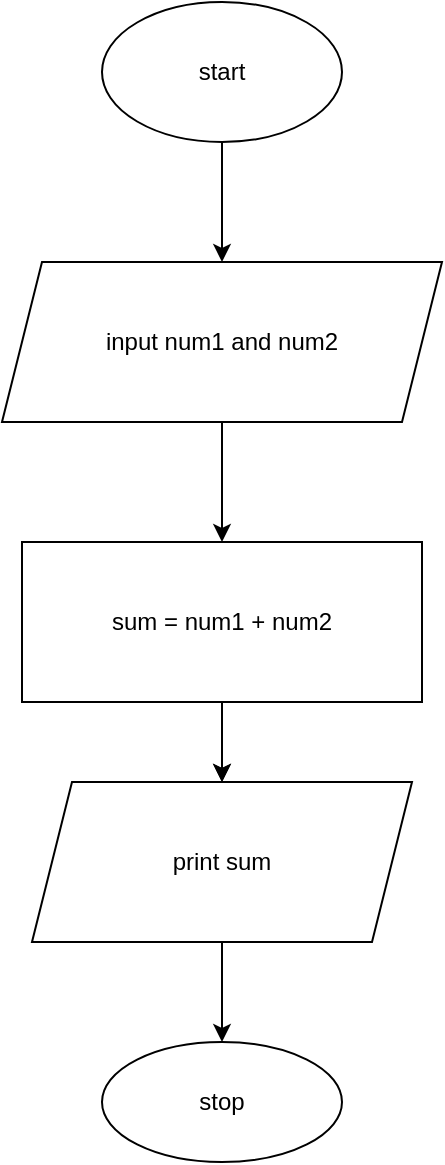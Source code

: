 <mxfile version="16.1.2" type="device"><diagram id="-sMV_2UdMSCLa5oFtcad" name="Page-1"><mxGraphModel dx="-7140" dy="641" grid="1" gridSize="10" guides="1" tooltips="1" connect="1" arrows="1" fold="1" page="1" pageScale="1" pageWidth="850" pageHeight="1100" math="0" shadow="0"><root><mxCell id="0"/><mxCell id="1" parent="0"/><mxCell id="AV8gEdga2kYjAmO13WZq-1" style="edgeStyle=orthogonalEdgeStyle;rounded=0;orthogonalLoop=1;jettySize=auto;html=1;entryX=0.5;entryY=0;entryDx=0;entryDy=0;" edge="1" parent="1" source="AV8gEdga2kYjAmO13WZq-2" target="AV8gEdga2kYjAmO13WZq-4"><mxGeometry relative="1" as="geometry"/></mxCell><mxCell id="AV8gEdga2kYjAmO13WZq-2" value="start" style="ellipse;whiteSpace=wrap;html=1;" vertex="1" parent="1"><mxGeometry x="8490" y="255" width="120" height="70" as="geometry"/></mxCell><mxCell id="AV8gEdga2kYjAmO13WZq-3" style="edgeStyle=orthogonalEdgeStyle;rounded=0;orthogonalLoop=1;jettySize=auto;html=1;entryX=0.5;entryY=0;entryDx=0;entryDy=0;" edge="1" parent="1" source="AV8gEdga2kYjAmO13WZq-4" target="AV8gEdga2kYjAmO13WZq-7"><mxGeometry relative="1" as="geometry"/></mxCell><mxCell id="AV8gEdga2kYjAmO13WZq-4" value="input num1 and num2" style="shape=parallelogram;perimeter=parallelogramPerimeter;whiteSpace=wrap;html=1;fixedSize=1;" vertex="1" parent="1"><mxGeometry x="8440" y="385" width="220" height="80" as="geometry"/></mxCell><mxCell id="AV8gEdga2kYjAmO13WZq-5" style="edgeStyle=orthogonalEdgeStyle;rounded=0;orthogonalLoop=1;jettySize=auto;html=1;entryX=0.5;entryY=0;entryDx=0;entryDy=0;" edge="1" parent="1" source="AV8gEdga2kYjAmO13WZq-7" target="AV8gEdga2kYjAmO13WZq-9"><mxGeometry relative="1" as="geometry"/></mxCell><mxCell id="AV8gEdga2kYjAmO13WZq-6" value="" style="edgeStyle=orthogonalEdgeStyle;rounded=0;orthogonalLoop=1;jettySize=auto;html=1;" edge="1" parent="1" source="AV8gEdga2kYjAmO13WZq-7" target="AV8gEdga2kYjAmO13WZq-9"><mxGeometry relative="1" as="geometry"/></mxCell><mxCell id="AV8gEdga2kYjAmO13WZq-7" value="sum = num1 + num2" style="rounded=0;whiteSpace=wrap;html=1;" vertex="1" parent="1"><mxGeometry x="8450" y="525" width="200" height="80" as="geometry"/></mxCell><mxCell id="AV8gEdga2kYjAmO13WZq-8" style="edgeStyle=orthogonalEdgeStyle;rounded=0;orthogonalLoop=1;jettySize=auto;html=1;entryX=0.5;entryY=0;entryDx=0;entryDy=0;" edge="1" parent="1" source="AV8gEdga2kYjAmO13WZq-9" target="AV8gEdga2kYjAmO13WZq-10"><mxGeometry relative="1" as="geometry"/></mxCell><mxCell id="AV8gEdga2kYjAmO13WZq-9" value="print sum" style="shape=parallelogram;perimeter=parallelogramPerimeter;whiteSpace=wrap;html=1;fixedSize=1;" vertex="1" parent="1"><mxGeometry x="8455" y="645" width="190" height="80" as="geometry"/></mxCell><mxCell id="AV8gEdga2kYjAmO13WZq-10" value="stop" style="ellipse;whiteSpace=wrap;html=1;" vertex="1" parent="1"><mxGeometry x="8490" y="775" width="120" height="60" as="geometry"/></mxCell></root></mxGraphModel></diagram></mxfile>